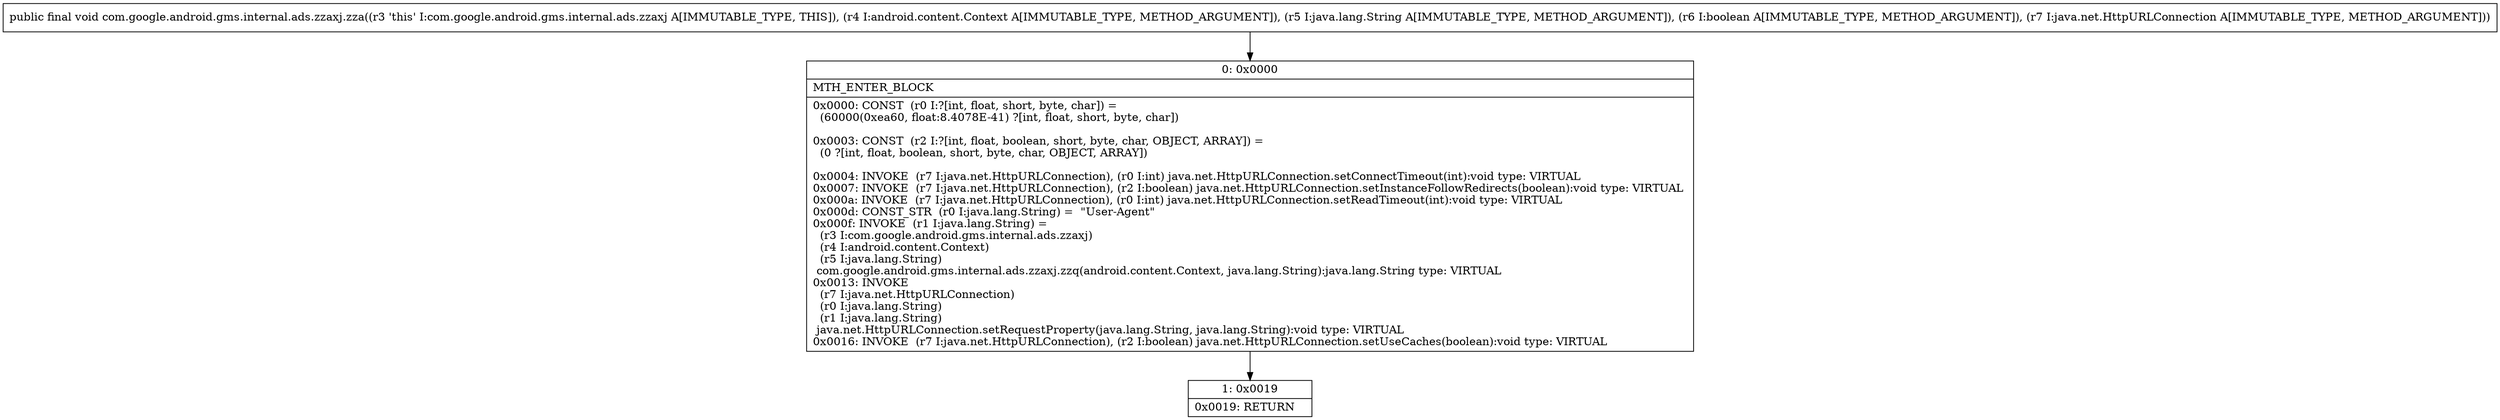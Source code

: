 digraph "CFG forcom.google.android.gms.internal.ads.zzaxj.zza(Landroid\/content\/Context;Ljava\/lang\/String;ZLjava\/net\/HttpURLConnection;)V" {
Node_0 [shape=record,label="{0\:\ 0x0000|MTH_ENTER_BLOCK\l|0x0000: CONST  (r0 I:?[int, float, short, byte, char]) = \l  (60000(0xea60, float:8.4078E\-41) ?[int, float, short, byte, char])\l \l0x0003: CONST  (r2 I:?[int, float, boolean, short, byte, char, OBJECT, ARRAY]) = \l  (0 ?[int, float, boolean, short, byte, char, OBJECT, ARRAY])\l \l0x0004: INVOKE  (r7 I:java.net.HttpURLConnection), (r0 I:int) java.net.HttpURLConnection.setConnectTimeout(int):void type: VIRTUAL \l0x0007: INVOKE  (r7 I:java.net.HttpURLConnection), (r2 I:boolean) java.net.HttpURLConnection.setInstanceFollowRedirects(boolean):void type: VIRTUAL \l0x000a: INVOKE  (r7 I:java.net.HttpURLConnection), (r0 I:int) java.net.HttpURLConnection.setReadTimeout(int):void type: VIRTUAL \l0x000d: CONST_STR  (r0 I:java.lang.String) =  \"User\-Agent\" \l0x000f: INVOKE  (r1 I:java.lang.String) = \l  (r3 I:com.google.android.gms.internal.ads.zzaxj)\l  (r4 I:android.content.Context)\l  (r5 I:java.lang.String)\l com.google.android.gms.internal.ads.zzaxj.zzq(android.content.Context, java.lang.String):java.lang.String type: VIRTUAL \l0x0013: INVOKE  \l  (r7 I:java.net.HttpURLConnection)\l  (r0 I:java.lang.String)\l  (r1 I:java.lang.String)\l java.net.HttpURLConnection.setRequestProperty(java.lang.String, java.lang.String):void type: VIRTUAL \l0x0016: INVOKE  (r7 I:java.net.HttpURLConnection), (r2 I:boolean) java.net.HttpURLConnection.setUseCaches(boolean):void type: VIRTUAL \l}"];
Node_1 [shape=record,label="{1\:\ 0x0019|0x0019: RETURN   \l}"];
MethodNode[shape=record,label="{public final void com.google.android.gms.internal.ads.zzaxj.zza((r3 'this' I:com.google.android.gms.internal.ads.zzaxj A[IMMUTABLE_TYPE, THIS]), (r4 I:android.content.Context A[IMMUTABLE_TYPE, METHOD_ARGUMENT]), (r5 I:java.lang.String A[IMMUTABLE_TYPE, METHOD_ARGUMENT]), (r6 I:boolean A[IMMUTABLE_TYPE, METHOD_ARGUMENT]), (r7 I:java.net.HttpURLConnection A[IMMUTABLE_TYPE, METHOD_ARGUMENT])) }"];
MethodNode -> Node_0;
Node_0 -> Node_1;
}

